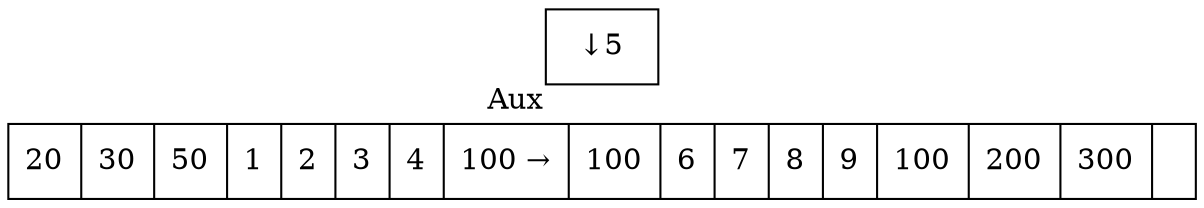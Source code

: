 digraph G{ node [shape = record ];
 rankdir=LR;X[label="{ 20|30|50|1|2|3|4|100 → |100|6|7|8|9|100|200|300|}"]
2[label=" { ↓ 5}"xlabel="Aux"]
}
